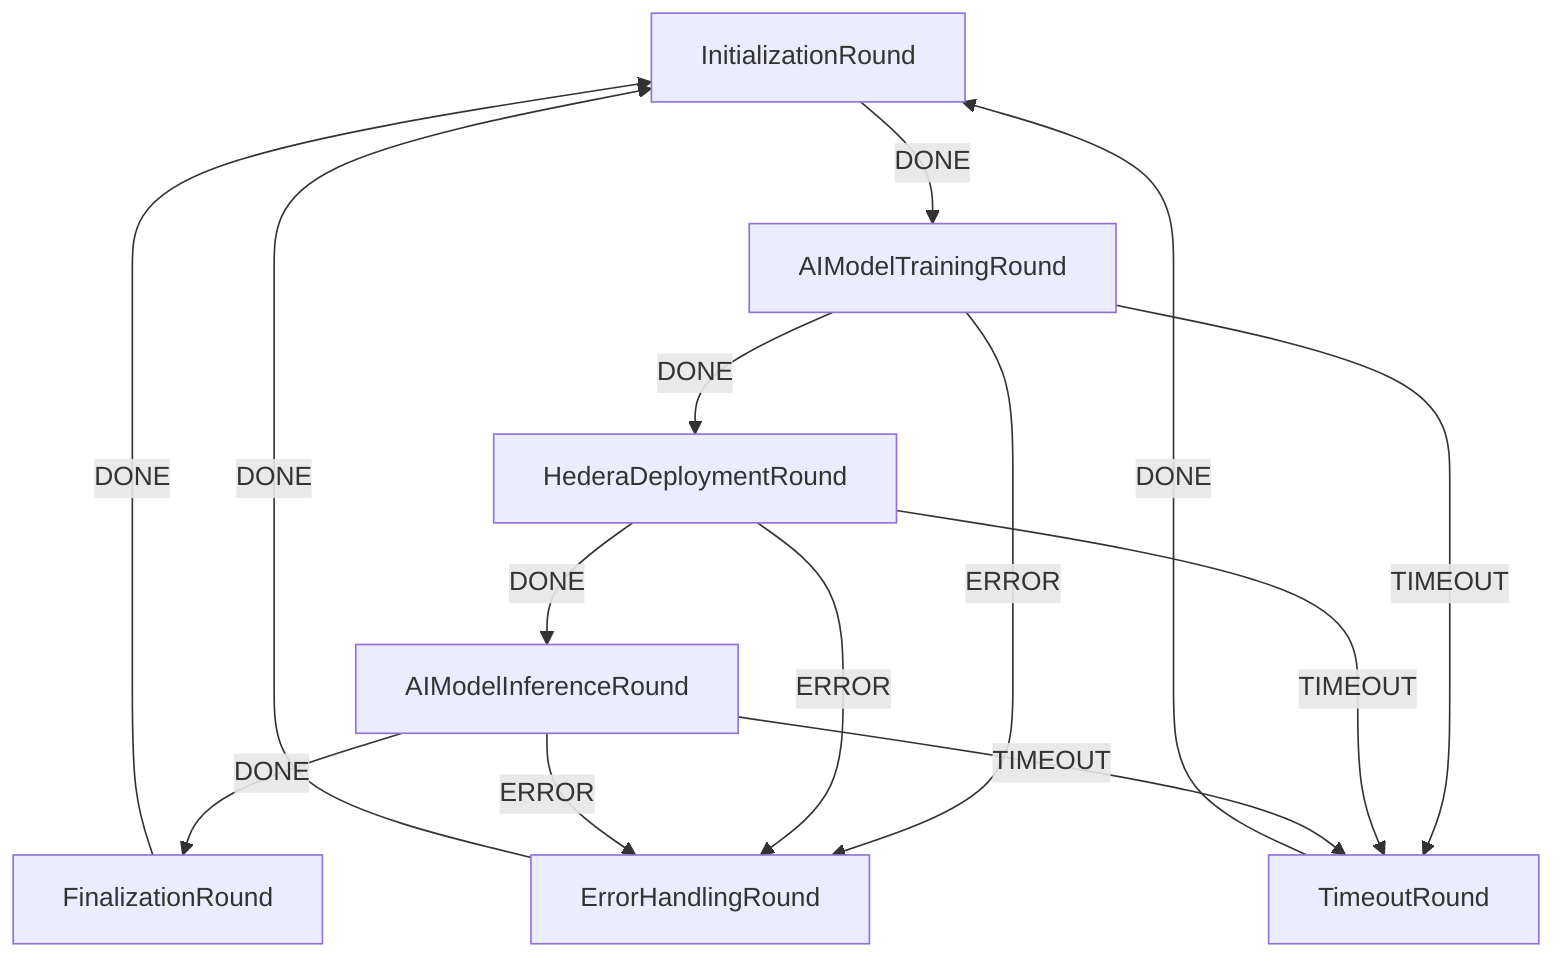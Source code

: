 graph TD
  InitializationRound
  TimeoutRound
  AIModelTrainingRound
  InitializationRound
  HederaDeploymentRound
  AIModelInferenceRound
  ErrorHandlingRound
  FinalizationRound
  InitializationRound -->|DONE| AIModelTrainingRound
  AIModelTrainingRound -->|DONE| HederaDeploymentRound
  AIModelTrainingRound -->|ERROR| ErrorHandlingRound
  AIModelTrainingRound -->|TIMEOUT| TimeoutRound
  HederaDeploymentRound -->|DONE| AIModelInferenceRound
  HederaDeploymentRound -->|ERROR| ErrorHandlingRound
  HederaDeploymentRound -->|TIMEOUT| TimeoutRound
  AIModelInferenceRound -->|DONE| FinalizationRound
  AIModelInferenceRound -->|ERROR| ErrorHandlingRound
  AIModelInferenceRound -->|TIMEOUT| TimeoutRound
  ErrorHandlingRound -->|DONE| InitializationRound
  TimeoutRound -->|DONE| InitializationRound
  FinalizationRound -->|DONE| InitializationRound